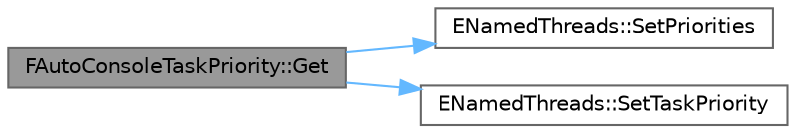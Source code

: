 digraph "FAutoConsoleTaskPriority::Get"
{
 // INTERACTIVE_SVG=YES
 // LATEX_PDF_SIZE
  bgcolor="transparent";
  edge [fontname=Helvetica,fontsize=10,labelfontname=Helvetica,labelfontsize=10];
  node [fontname=Helvetica,fontsize=10,shape=box,height=0.2,width=0.4];
  rankdir="LR";
  Node1 [id="Node000001",label="FAutoConsoleTaskPriority::Get",height=0.2,width=0.4,color="gray40", fillcolor="grey60", style="filled", fontcolor="black",tooltip=" "];
  Node1 -> Node2 [id="edge1_Node000001_Node000002",color="steelblue1",style="solid",tooltip=" "];
  Node2 [id="Node000002",label="ENamedThreads::SetPriorities",height=0.2,width=0.4,color="grey40", fillcolor="white", style="filled",URL="$db/d7c/namespaceENamedThreads.html#ab26415a0f555c756840aa81c24ef2238",tooltip=" "];
  Node1 -> Node3 [id="edge2_Node000001_Node000003",color="steelblue1",style="solid",tooltip=" "];
  Node3 [id="Node000003",label="ENamedThreads::SetTaskPriority",height=0.2,width=0.4,color="grey40", fillcolor="white", style="filled",URL="$db/d7c/namespaceENamedThreads.html#ae6280b6f5e65460f3958890027f9db8b",tooltip=" "];
}
